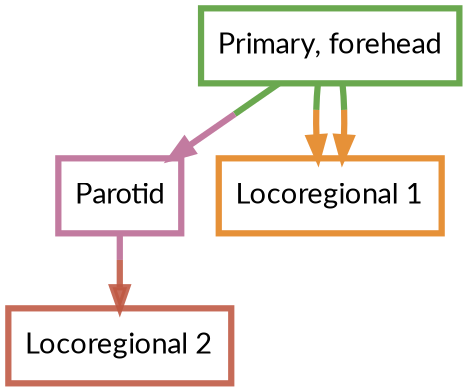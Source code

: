 digraph  {
dpi=600;size=3.5;
"Primary, forehead" [color="#6aa84fff", fillcolor=white, fontname=Lato, penwidth="3.0", shape=box];
Parotid [color="#c27ba0ff", fillcolor=white, fontname=Lato, penwidth="3.0", shape=box];
"Locoregional 1" [color="#e69138ff", fillcolor=white, fontname=Lato, penwidth="3.0", shape=box];
"Locoregional 2" [color="#be5742e1", fillcolor=white, fontname=Lato, penwidth="3.0", shape=box];
"Primary, forehead" -> Parotid  [color="#6aa84fff;0.5:#c27ba0ff", key=0, penwidth=3];
"Primary, forehead" -> "Locoregional 1"  [color="#6aa84fff;0.5:#e69138ff", key=0, penwidth=3];
"Primary, forehead" -> "Locoregional 1"  [color="#6aa84fff;0.5:#e69138ff", key=1, penwidth=3];
Parotid -> "Locoregional 2"  [color="#c27ba0ff;0.5:#be5742e1", key=0, penwidth=3];
}
